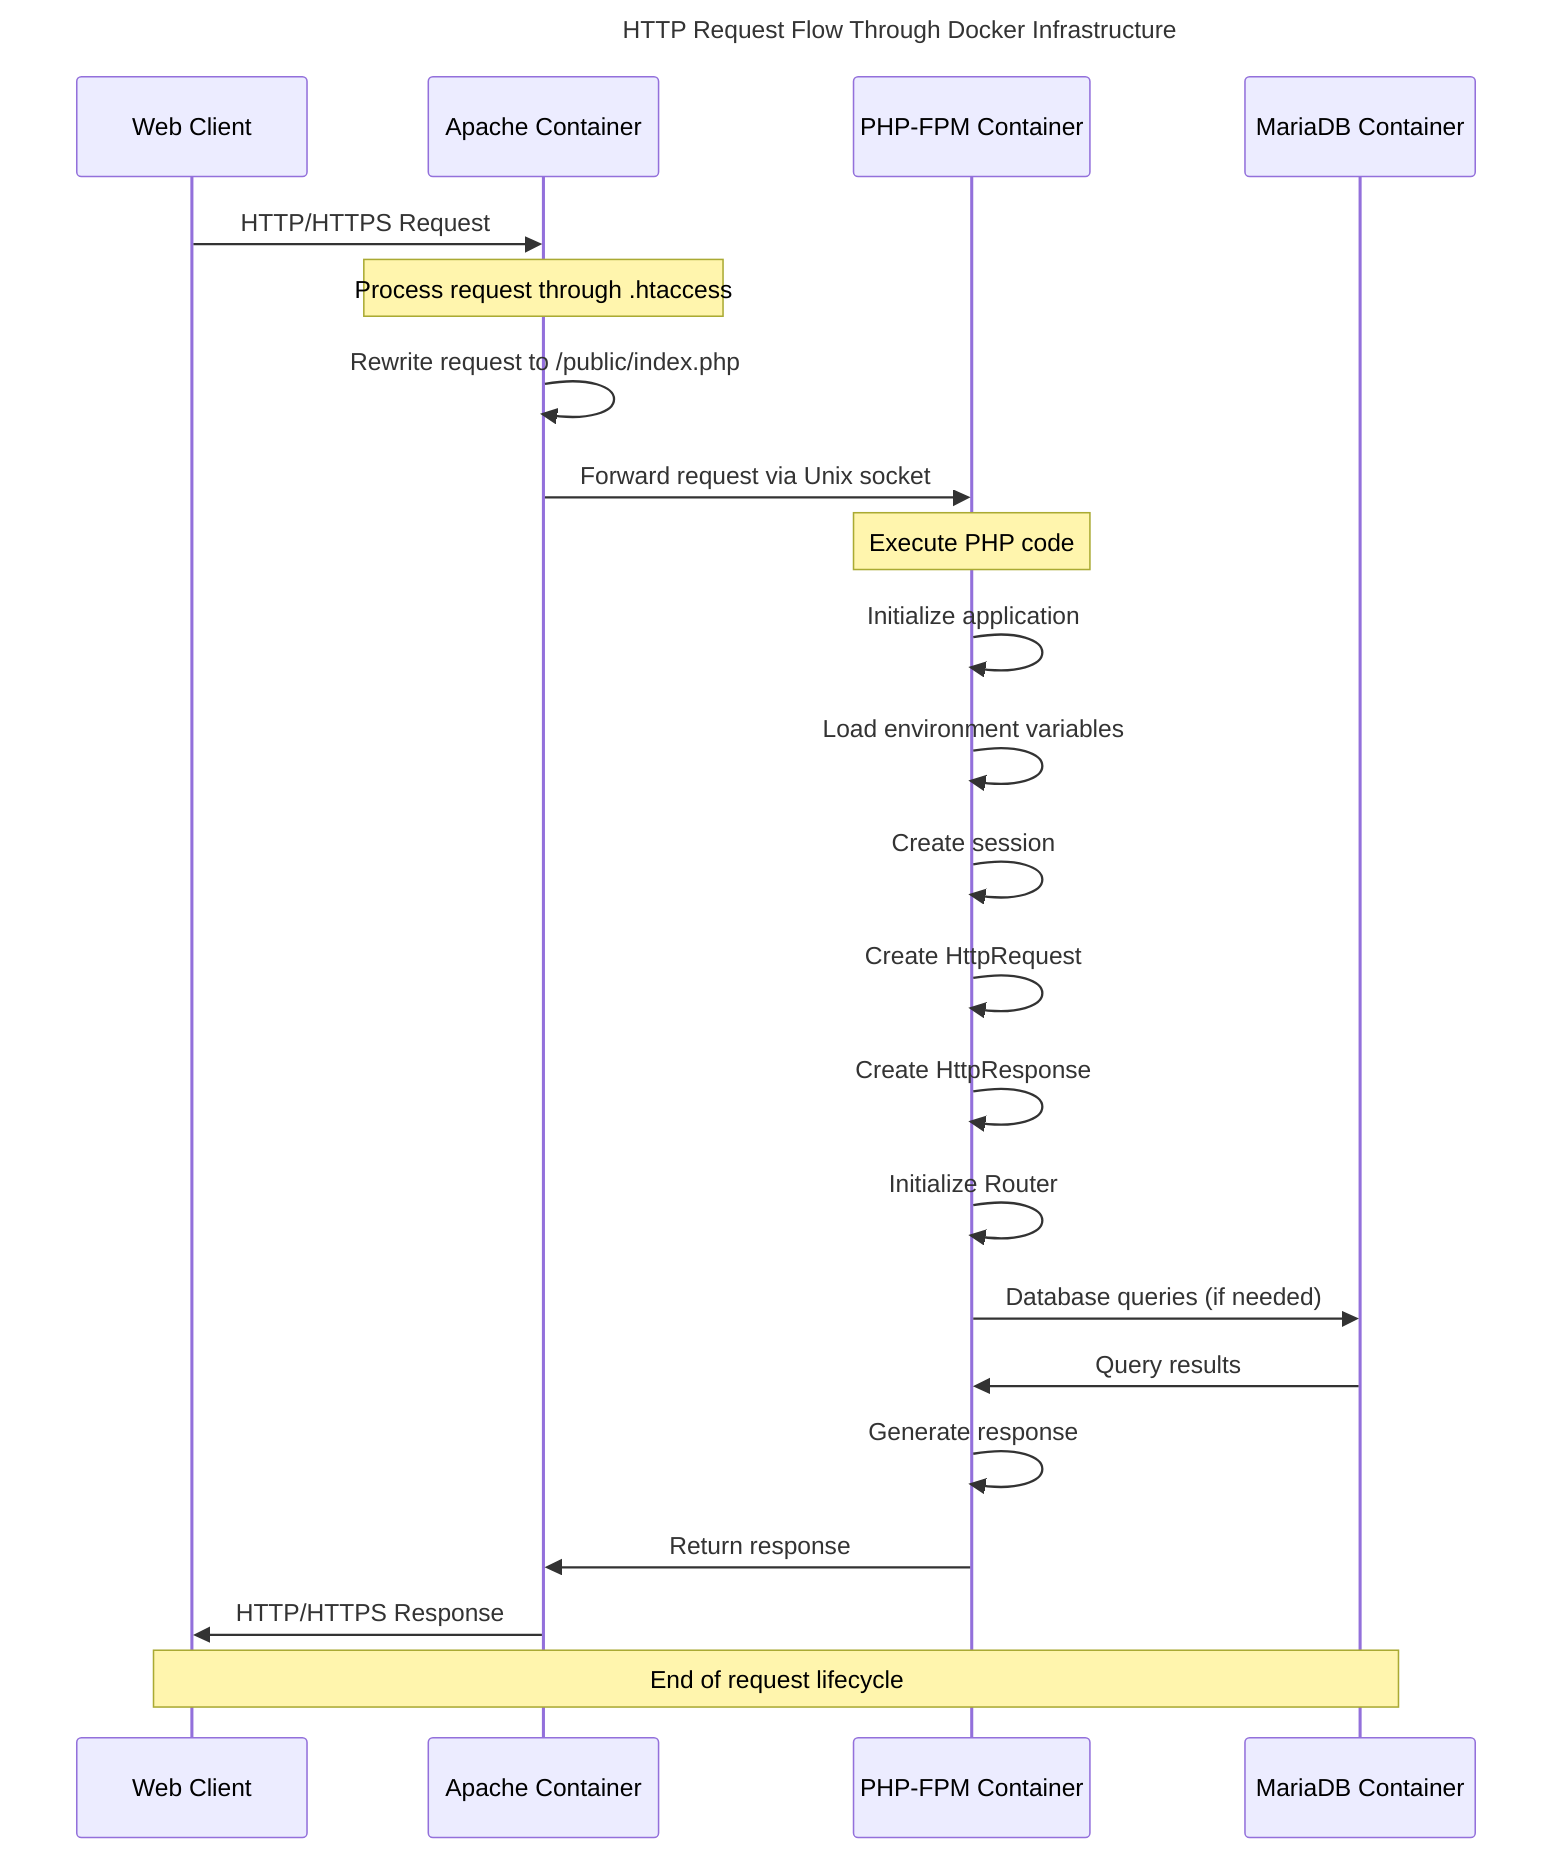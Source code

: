 sequenceDiagram
    title HTTP Request Flow Through Docker Infrastructure
    
    participant Client as Web Client
    participant Apache as Apache Container
    participant PHP as PHP-FPM Container
    participant DB as MariaDB Container
    
    Client->>Apache: HTTP/HTTPS Request
    
    Note over Apache: Process request through .htaccess
    
    Apache->>Apache: Rewrite request to /public/index.php
    
    Apache->>PHP: Forward request via Unix socket
    
    Note over PHP: Execute PHP code
    PHP->>PHP: Initialize application
    PHP->>PHP: Load environment variables
    PHP->>PHP: Create session
    PHP->>PHP: Create HttpRequest
    PHP->>PHP: Create HttpResponse
    PHP->>PHP: Initialize Router
    
    PHP->>DB: Database queries (if needed)
    DB->>PHP: Query results
    
    PHP->>PHP: Generate response
    
    PHP->>Apache: Return response
    
    Apache->>Client: HTTP/HTTPS Response
    
    Note over Client, DB: End of request lifecycle